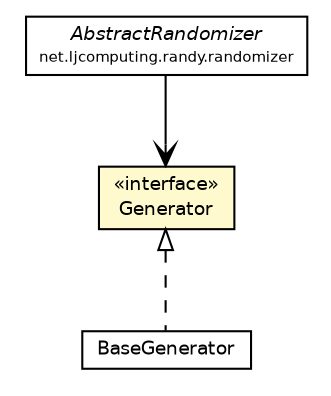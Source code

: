 #!/usr/local/bin/dot
#
# Class diagram 
# Generated by UMLGraph version R5_6 (http://www.umlgraph.org/)
#

digraph G {
	edge [fontname="Helvetica",fontsize=10,labelfontname="Helvetica",labelfontsize=10];
	node [fontname="Helvetica",fontsize=10,shape=plaintext];
	nodesep=0.25;
	ranksep=0.5;
	// net.ljcomputing.randy.randomizer.AbstractRandomizer
	c212 [label=<<table title="net.ljcomputing.randy.randomizer.AbstractRandomizer" border="0" cellborder="1" cellspacing="0" cellpadding="2" port="p" href="../randomizer/AbstractRandomizer.html">
		<tr><td><table border="0" cellspacing="0" cellpadding="1">
<tr><td align="center" balign="center"><font face="Helvetica-Oblique"> AbstractRandomizer </font></td></tr>
<tr><td align="center" balign="center"><font point-size="7.0"> net.ljcomputing.randy.randomizer </font></td></tr>
		</table></td></tr>
		</table>>, URL="../randomizer/AbstractRandomizer.html", fontname="Helvetica", fontcolor="black", fontsize=9.0];
	// net.ljcomputing.randy.generator.BaseGenerator
	c214 [label=<<table title="net.ljcomputing.randy.generator.BaseGenerator" border="0" cellborder="1" cellspacing="0" cellpadding="2" port="p" href="./BaseGenerator.html">
		<tr><td><table border="0" cellspacing="0" cellpadding="1">
<tr><td align="center" balign="center"> BaseGenerator </td></tr>
		</table></td></tr>
		</table>>, URL="./BaseGenerator.html", fontname="Helvetica", fontcolor="black", fontsize=9.0];
	// net.ljcomputing.randy.generator.Generator
	c215 [label=<<table title="net.ljcomputing.randy.generator.Generator" border="0" cellborder="1" cellspacing="0" cellpadding="2" port="p" bgcolor="lemonChiffon" href="./Generator.html">
		<tr><td><table border="0" cellspacing="0" cellpadding="1">
<tr><td align="center" balign="center"> &#171;interface&#187; </td></tr>
<tr><td align="center" balign="center"> Generator </td></tr>
		</table></td></tr>
		</table>>, URL="./Generator.html", fontname="Helvetica", fontcolor="black", fontsize=9.0];
	//net.ljcomputing.randy.generator.BaseGenerator implements net.ljcomputing.randy.generator.Generator
	c215:p -> c214:p [dir=back,arrowtail=empty,style=dashed];
	// net.ljcomputing.randy.randomizer.AbstractRandomizer NAVASSOC net.ljcomputing.randy.generator.Generator
	c212:p -> c215:p [taillabel="", label="", headlabel="", fontname="Helvetica", fontcolor="black", fontsize=10.0, color="black", arrowhead=open];
}

